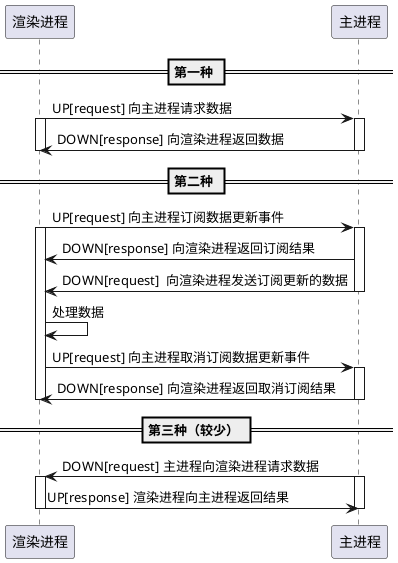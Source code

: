@startuml event

participant 渲染进程 as GUI
participant 主进程 as Main

== 第一种 ==
GUI -> Main: UP[request] 向主进程请求数据
activate Main
activate GUI
Main -> GUI: DOWN[response] 向渲染进程返回数据
deactivate Main
deactivate GUI

== 第二种 ==
GUI -> Main: UP[request] 向主进程订阅数据更新事件
activate Main
activate GUI
Main -> GUI: DOWN[response] 向渲染进程返回订阅结果
Main -> GUI: DOWN[request]  向渲染进程发送订阅更新的数据
deactivate Main
GUI -> GUI: 处理数据
GUI -> Main: UP[request] 向主进程取消订阅数据更新事件
activate Main
Main -> GUI: DOWN[response] 向渲染进程返回取消订阅结果
deactivate Main
deactivate GUI

== 第三种（较少） ==
Main -> GUI: DOWN[request] 主进程向渲染进程请求数据
activate Main
activate GUI
GUI -> Main: UP[response] 渲染进程向主进程返回结果
deactivate Main
deactivate GUI
@enduml